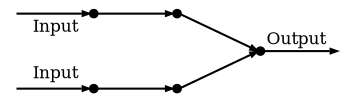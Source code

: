 digraph example1 {
    rankdir = "LR";
    ratio=0.25;
    graph [margin=0];
    edge [arrowsize=0.3, labelfontsize=8];
    node [shape=point, width=0.05];

    i_0, i_1, o_1 [color=white, label=" "];

    i_0 -> s_0 [taillabel="Input", labelangle=-20, labeldistance=2];
    i_1 -> s_1 [taillabel="Input", labelangle=20, labeldistance=2];
    s_0 -> s_01;
    s_1 -> s_11;
    s_01 -> p_0 [weight=2];
    s_11 -> p_0 [weight=2];

    p_0 -> o_1 [headlabel="Output", labelangle=-15, labeldistance=2];

}
